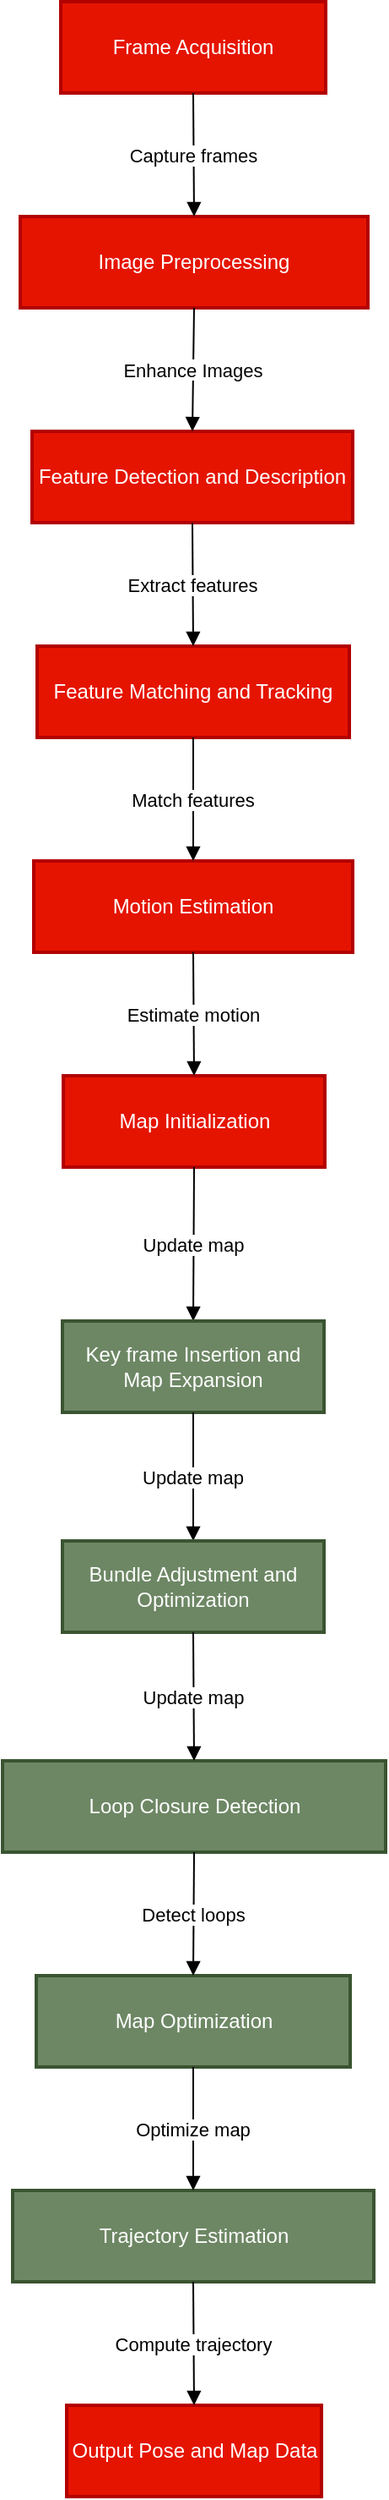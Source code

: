 <mxfile version="26.2.14">
  <diagram name="Page-1" id="-fobINWZPjJc2JqUtG3q">
    <mxGraphModel dx="2022" dy="1171" grid="1" gridSize="10" guides="1" tooltips="1" connect="1" arrows="1" fold="1" page="1" pageScale="1" pageWidth="850" pageHeight="1100" math="0" shadow="0">
      <root>
        <mxCell id="0" />
        <mxCell id="1" parent="0" />
        <mxCell id="2" value="Frame Acquisition" style="whiteSpace=wrap;strokeWidth=2;fillColor=#e51400;fontColor=#ffffff;strokeColor=#B20000;" parent="1" vertex="1">
          <mxGeometry x="347" y="140" width="157" height="54" as="geometry" />
        </mxCell>
        <mxCell id="3" value="Image Preprocessing" style="whiteSpace=wrap;strokeWidth=2;fillColor=#e51400;fontColor=#ffffff;strokeColor=#B20000;" parent="1" vertex="1">
          <mxGeometry x="323" y="267" width="206" height="54" as="geometry" />
        </mxCell>
        <mxCell id="4" value="Feature Detection and Description" style="whiteSpace=wrap;strokeWidth=2;fillColor=#e51400;fontColor=#ffffff;strokeColor=#B20000;" parent="1" vertex="1">
          <mxGeometry x="330" y="394" width="190" height="54" as="geometry" />
        </mxCell>
        <mxCell id="5" value="Feature Matching and Tracking" style="whiteSpace=wrap;strokeWidth=2;fillColor=#e51400;fontColor=#ffffff;strokeColor=#B20000;" parent="1" vertex="1">
          <mxGeometry x="333" y="521" width="185" height="54" as="geometry" />
        </mxCell>
        <mxCell id="6" value="Motion Estimation" style="whiteSpace=wrap;strokeWidth=2;fillColor=#e51400;fontColor=#ffffff;strokeColor=#B20000;" parent="1" vertex="1">
          <mxGeometry x="331" y="648" width="189" height="54" as="geometry" />
        </mxCell>
        <mxCell id="7" value="Map Initialization" style="whiteSpace=wrap;strokeWidth=2;fontStyle=0;fillColor=#e51400;fontColor=#ffffff;strokeColor=#B20000;" parent="1" vertex="1">
          <mxGeometry x="348.5" y="775" width="155" height="54" as="geometry" />
        </mxCell>
        <mxCell id="12" value="Capture frames" style="curved=1;startArrow=none;endArrow=block;exitX=0.5;exitY=1;entryX=0.5;entryY=0;" parent="1" source="2" target="3" edge="1">
          <mxGeometry relative="1" as="geometry">
            <Array as="points" />
          </mxGeometry>
        </mxCell>
        <mxCell id="13" value="Enhance Images" style="curved=1;startArrow=none;endArrow=block;exitX=0.5;exitY=1;entryX=0.5;entryY=0;" parent="1" source="3" target="4" edge="1">
          <mxGeometry relative="1" as="geometry">
            <Array as="points" />
          </mxGeometry>
        </mxCell>
        <mxCell id="14" value="Extract features" style="curved=1;startArrow=none;endArrow=block;exitX=0.5;exitY=1;entryX=0.5;entryY=0;" parent="1" source="4" target="5" edge="1">
          <mxGeometry relative="1" as="geometry">
            <Array as="points" />
          </mxGeometry>
        </mxCell>
        <mxCell id="15" value="Match features" style="curved=1;startArrow=none;endArrow=block;exitX=0.5;exitY=1;entryX=0.5;entryY=0;" parent="1" source="5" target="6" edge="1">
          <mxGeometry relative="1" as="geometry">
            <Array as="points" />
          </mxGeometry>
        </mxCell>
        <mxCell id="16" value="Estimate motion" style="curved=1;startArrow=none;endArrow=block;exitX=0.5;exitY=1;entryX=0.5;entryY=0;" parent="1" source="6" target="7" edge="1">
          <mxGeometry relative="1" as="geometry">
            <Array as="points" />
          </mxGeometry>
        </mxCell>
        <mxCell id="17" value="Update map" style="curved=1;startArrow=none;endArrow=block;exitX=0.5;exitY=1;entryX=0.5;entryY=0;entryDx=0;entryDy=0;" parent="1" source="7" target="-1W4AYy9zTJus1eYndaN-27" edge="1">
          <mxGeometry relative="1" as="geometry">
            <Array as="points" />
            <mxPoint x="425" y="920" as="targetPoint" />
          </mxGeometry>
        </mxCell>
        <mxCell id="-1W4AYy9zTJus1eYndaN-20" value="Loop Closure Detection" style="whiteSpace=wrap;strokeWidth=2;fillColor=#6d8764;fontColor=#ffffff;strokeColor=#3A5431;" vertex="1" parent="1">
          <mxGeometry x="312.5" y="1180" width="227" height="54" as="geometry" />
        </mxCell>
        <mxCell id="-1W4AYy9zTJus1eYndaN-21" value="Map Optimization" style="whiteSpace=wrap;strokeWidth=2;fillColor=#6d8764;fontColor=#ffffff;strokeColor=#3A5431;" vertex="1" parent="1">
          <mxGeometry x="332.5" y="1307" width="186" height="54" as="geometry" />
        </mxCell>
        <mxCell id="-1W4AYy9zTJus1eYndaN-22" value="Trajectory Estimation" style="whiteSpace=wrap;strokeWidth=2;fillColor=#6d8764;fontColor=#ffffff;strokeColor=#3A5431;" vertex="1" parent="1">
          <mxGeometry x="318.5" y="1434" width="214" height="54" as="geometry" />
        </mxCell>
        <mxCell id="-1W4AYy9zTJus1eYndaN-23" value="Output Pose and Map Data" style="whiteSpace=wrap;strokeWidth=2;fillColor=#e51400;fontColor=#ffffff;strokeColor=#B20000;" vertex="1" parent="1">
          <mxGeometry x="350.5" y="1561" width="151" height="54" as="geometry" />
        </mxCell>
        <mxCell id="-1W4AYy9zTJus1eYndaN-24" value="Detect loops" style="curved=1;startArrow=none;endArrow=block;exitX=0.5;exitY=1;entryX=0.5;entryY=0;" edge="1" parent="1" source="-1W4AYy9zTJus1eYndaN-20" target="-1W4AYy9zTJus1eYndaN-21">
          <mxGeometry relative="1" as="geometry">
            <Array as="points" />
          </mxGeometry>
        </mxCell>
        <mxCell id="-1W4AYy9zTJus1eYndaN-25" value="Optimize map" style="curved=1;startArrow=none;endArrow=block;exitX=0.5;exitY=1;entryX=0.5;entryY=0;" edge="1" parent="1" source="-1W4AYy9zTJus1eYndaN-21" target="-1W4AYy9zTJus1eYndaN-22">
          <mxGeometry relative="1" as="geometry">
            <Array as="points" />
          </mxGeometry>
        </mxCell>
        <mxCell id="-1W4AYy9zTJus1eYndaN-26" value="Compute trajectory" style="curved=1;startArrow=none;endArrow=block;exitX=0.5;exitY=1;entryX=0.5;entryY=0;" edge="1" parent="1" source="-1W4AYy9zTJus1eYndaN-22" target="-1W4AYy9zTJus1eYndaN-23">
          <mxGeometry relative="1" as="geometry">
            <Array as="points" />
          </mxGeometry>
        </mxCell>
        <mxCell id="-1W4AYy9zTJus1eYndaN-27" value="Key frame Insertion and Map Expansion" style="whiteSpace=wrap;strokeWidth=2;fillColor=#6d8764;fontColor=#ffffff;strokeColor=#3A5431;" vertex="1" parent="1">
          <mxGeometry x="348" y="920" width="155" height="54" as="geometry" />
        </mxCell>
        <mxCell id="-1W4AYy9zTJus1eYndaN-28" value="Update map" style="curved=1;startArrow=none;endArrow=block;exitX=0.5;exitY=1;entryX=0.5;entryY=0;entryDx=0;entryDy=0;" edge="1" parent="1" source="-1W4AYy9zTJus1eYndaN-27" target="-1W4AYy9zTJus1eYndaN-29">
          <mxGeometry relative="1" as="geometry">
            <Array as="points" />
            <mxPoint x="424.5" y="1047" as="targetPoint" />
          </mxGeometry>
        </mxCell>
        <mxCell id="-1W4AYy9zTJus1eYndaN-29" value="Bundle Adjustment and Optimization" style="whiteSpace=wrap;strokeWidth=2;fillColor=#6d8764;fontColor=#ffffff;strokeColor=#3A5431;" vertex="1" parent="1">
          <mxGeometry x="348" y="1050" width="155" height="54" as="geometry" />
        </mxCell>
        <mxCell id="-1W4AYy9zTJus1eYndaN-30" value="Update map" style="curved=1;startArrow=none;endArrow=block;exitX=0.5;exitY=1;entryX=0.5;entryY=0;entryDx=0;entryDy=0;" edge="1" parent="1" source="-1W4AYy9zTJus1eYndaN-29" target="-1W4AYy9zTJus1eYndaN-20">
          <mxGeometry relative="1" as="geometry">
            <Array as="points" />
            <mxPoint x="424.5" y="1177" as="targetPoint" />
          </mxGeometry>
        </mxCell>
      </root>
    </mxGraphModel>
  </diagram>
</mxfile>
